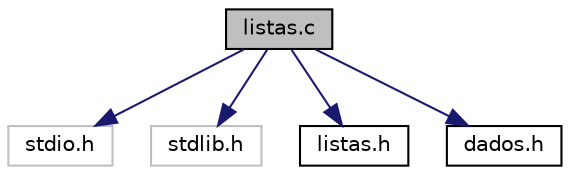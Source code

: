 digraph "listas.c"
{
 // LATEX_PDF_SIZE
  edge [fontname="Helvetica",fontsize="10",labelfontname="Helvetica",labelfontsize="10"];
  node [fontname="Helvetica",fontsize="10",shape=record];
  Node1 [label="listas.c",height=0.2,width=0.4,color="black", fillcolor="grey75", style="filled", fontcolor="black",tooltip=" "];
  Node1 -> Node2 [color="midnightblue",fontsize="10",style="solid"];
  Node2 [label="stdio.h",height=0.2,width=0.4,color="grey75", fillcolor="white", style="filled",tooltip=" "];
  Node1 -> Node3 [color="midnightblue",fontsize="10",style="solid"];
  Node3 [label="stdlib.h",height=0.2,width=0.4,color="grey75", fillcolor="white", style="filled",tooltip=" "];
  Node1 -> Node4 [color="midnightblue",fontsize="10",style="solid"];
  Node4 [label="listas.h",height=0.2,width=0.4,color="black", fillcolor="white", style="filled",URL="$listas_8h_source.html",tooltip=" "];
  Node1 -> Node5 [color="midnightblue",fontsize="10",style="solid"];
  Node5 [label="dados.h",height=0.2,width=0.4,color="black", fillcolor="white", style="filled",URL="$dados_8h_source.html",tooltip=" "];
}
